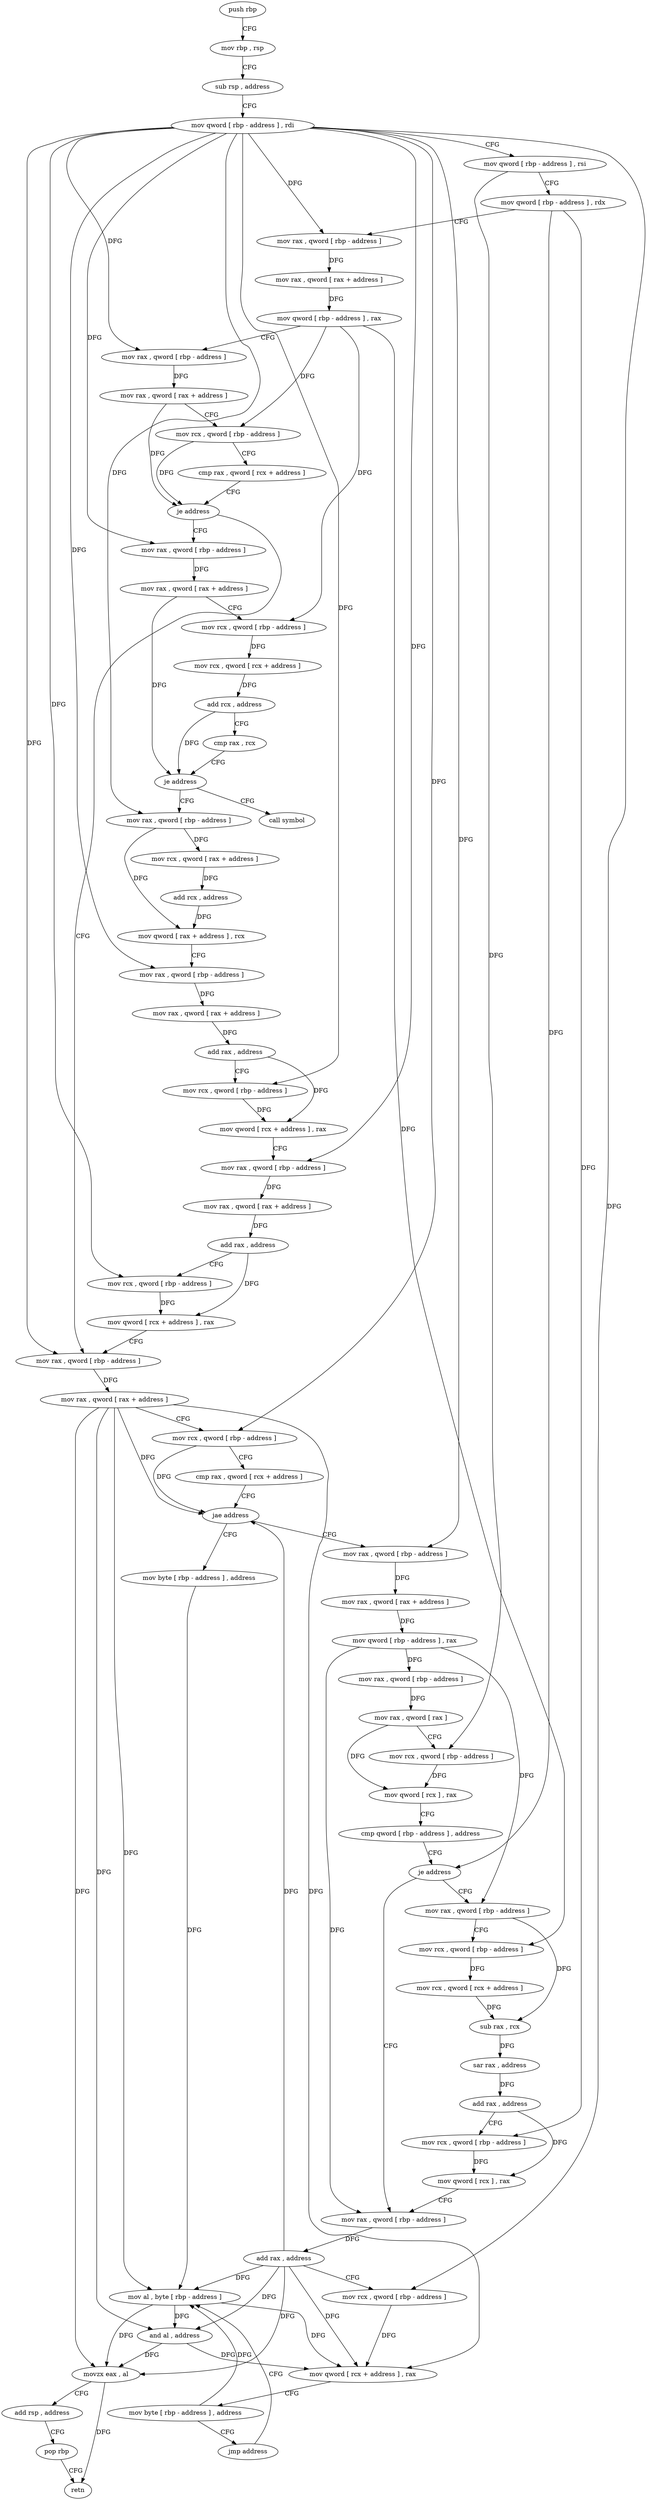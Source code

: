 digraph "func" {
"198304" [label = "push rbp" ]
"198305" [label = "mov rbp , rsp" ]
"198308" [label = "sub rsp , address" ]
"198312" [label = "mov qword [ rbp - address ] , rdi" ]
"198316" [label = "mov qword [ rbp - address ] , rsi" ]
"198320" [label = "mov qword [ rbp - address ] , rdx" ]
"198324" [label = "mov rax , qword [ rbp - address ]" ]
"198328" [label = "mov rax , qword [ rax + address ]" ]
"198332" [label = "mov qword [ rbp - address ] , rax" ]
"198336" [label = "mov rax , qword [ rbp - address ]" ]
"198340" [label = "mov rax , qword [ rax + address ]" ]
"198344" [label = "mov rcx , qword [ rbp - address ]" ]
"198348" [label = "cmp rax , qword [ rcx + address ]" ]
"198352" [label = "je address" ]
"198458" [label = "mov rax , qword [ rbp - address ]" ]
"198358" [label = "mov rax , qword [ rbp - address ]" ]
"198462" [label = "mov rax , qword [ rax + address ]" ]
"198466" [label = "mov rcx , qword [ rbp - address ]" ]
"198470" [label = "cmp rax , qword [ rcx + address ]" ]
"198474" [label = "jae address" ]
"198576" [label = "mov byte [ rbp - address ] , address" ]
"198480" [label = "mov rax , qword [ rbp - address ]" ]
"198362" [label = "mov rax , qword [ rax + address ]" ]
"198366" [label = "mov rcx , qword [ rbp - address ]" ]
"198370" [label = "mov rcx , qword [ rcx + address ]" ]
"198374" [label = "add rcx , address" ]
"198381" [label = "cmp rax , rcx" ]
"198384" [label = "je address" ]
"198395" [label = "mov rax , qword [ rbp - address ]" ]
"198390" [label = "call symbol" ]
"198580" [label = "mov al , byte [ rbp - address ]" ]
"198484" [label = "mov rax , qword [ rax + address ]" ]
"198488" [label = "mov qword [ rbp - address ] , rax" ]
"198492" [label = "mov rax , qword [ rbp - address ]" ]
"198496" [label = "mov rax , qword [ rax ]" ]
"198499" [label = "mov rcx , qword [ rbp - address ]" ]
"198503" [label = "mov qword [ rcx ] , rax" ]
"198506" [label = "cmp qword [ rbp - address ] , address" ]
"198511" [label = "je address" ]
"198549" [label = "mov rax , qword [ rbp - address ]" ]
"198517" [label = "mov rax , qword [ rbp - address ]" ]
"198399" [label = "mov rcx , qword [ rax + address ]" ]
"198403" [label = "add rcx , address" ]
"198410" [label = "mov qword [ rax + address ] , rcx" ]
"198414" [label = "mov rax , qword [ rbp - address ]" ]
"198418" [label = "mov rax , qword [ rax + address ]" ]
"198422" [label = "add rax , address" ]
"198428" [label = "mov rcx , qword [ rbp - address ]" ]
"198432" [label = "mov qword [ rcx + address ] , rax" ]
"198436" [label = "mov rax , qword [ rbp - address ]" ]
"198440" [label = "mov rax , qword [ rax + address ]" ]
"198444" [label = "add rax , address" ]
"198450" [label = "mov rcx , qword [ rbp - address ]" ]
"198454" [label = "mov qword [ rcx + address ] , rax" ]
"198553" [label = "add rax , address" ]
"198559" [label = "mov rcx , qword [ rbp - address ]" ]
"198563" [label = "mov qword [ rcx + address ] , rax" ]
"198567" [label = "mov byte [ rbp - address ] , address" ]
"198571" [label = "jmp address" ]
"198521" [label = "mov rcx , qword [ rbp - address ]" ]
"198525" [label = "mov rcx , qword [ rcx + address ]" ]
"198529" [label = "sub rax , rcx" ]
"198532" [label = "sar rax , address" ]
"198536" [label = "add rax , address" ]
"198542" [label = "mov rcx , qword [ rbp - address ]" ]
"198546" [label = "mov qword [ rcx ] , rax" ]
"198583" [label = "and al , address" ]
"198585" [label = "movzx eax , al" ]
"198588" [label = "add rsp , address" ]
"198592" [label = "pop rbp" ]
"198593" [label = "retn" ]
"198304" -> "198305" [ label = "CFG" ]
"198305" -> "198308" [ label = "CFG" ]
"198308" -> "198312" [ label = "CFG" ]
"198312" -> "198316" [ label = "CFG" ]
"198312" -> "198324" [ label = "DFG" ]
"198312" -> "198336" [ label = "DFG" ]
"198312" -> "198458" [ label = "DFG" ]
"198312" -> "198466" [ label = "DFG" ]
"198312" -> "198358" [ label = "DFG" ]
"198312" -> "198480" [ label = "DFG" ]
"198312" -> "198395" [ label = "DFG" ]
"198312" -> "198414" [ label = "DFG" ]
"198312" -> "198428" [ label = "DFG" ]
"198312" -> "198436" [ label = "DFG" ]
"198312" -> "198450" [ label = "DFG" ]
"198312" -> "198559" [ label = "DFG" ]
"198316" -> "198320" [ label = "CFG" ]
"198316" -> "198499" [ label = "DFG" ]
"198320" -> "198324" [ label = "CFG" ]
"198320" -> "198511" [ label = "DFG" ]
"198320" -> "198542" [ label = "DFG" ]
"198324" -> "198328" [ label = "DFG" ]
"198328" -> "198332" [ label = "DFG" ]
"198332" -> "198336" [ label = "CFG" ]
"198332" -> "198344" [ label = "DFG" ]
"198332" -> "198366" [ label = "DFG" ]
"198332" -> "198521" [ label = "DFG" ]
"198336" -> "198340" [ label = "DFG" ]
"198340" -> "198344" [ label = "CFG" ]
"198340" -> "198352" [ label = "DFG" ]
"198344" -> "198348" [ label = "CFG" ]
"198344" -> "198352" [ label = "DFG" ]
"198348" -> "198352" [ label = "CFG" ]
"198352" -> "198458" [ label = "CFG" ]
"198352" -> "198358" [ label = "CFG" ]
"198458" -> "198462" [ label = "DFG" ]
"198358" -> "198362" [ label = "DFG" ]
"198462" -> "198466" [ label = "CFG" ]
"198462" -> "198474" [ label = "DFG" ]
"198462" -> "198580" [ label = "DFG" ]
"198462" -> "198583" [ label = "DFG" ]
"198462" -> "198585" [ label = "DFG" ]
"198462" -> "198563" [ label = "DFG" ]
"198466" -> "198470" [ label = "CFG" ]
"198466" -> "198474" [ label = "DFG" ]
"198470" -> "198474" [ label = "CFG" ]
"198474" -> "198576" [ label = "CFG" ]
"198474" -> "198480" [ label = "CFG" ]
"198576" -> "198580" [ label = "DFG" ]
"198480" -> "198484" [ label = "DFG" ]
"198362" -> "198366" [ label = "CFG" ]
"198362" -> "198384" [ label = "DFG" ]
"198366" -> "198370" [ label = "DFG" ]
"198370" -> "198374" [ label = "DFG" ]
"198374" -> "198381" [ label = "CFG" ]
"198374" -> "198384" [ label = "DFG" ]
"198381" -> "198384" [ label = "CFG" ]
"198384" -> "198395" [ label = "CFG" ]
"198384" -> "198390" [ label = "CFG" ]
"198395" -> "198399" [ label = "DFG" ]
"198395" -> "198410" [ label = "DFG" ]
"198580" -> "198583" [ label = "DFG" ]
"198580" -> "198585" [ label = "DFG" ]
"198580" -> "198563" [ label = "DFG" ]
"198484" -> "198488" [ label = "DFG" ]
"198488" -> "198492" [ label = "DFG" ]
"198488" -> "198549" [ label = "DFG" ]
"198488" -> "198517" [ label = "DFG" ]
"198492" -> "198496" [ label = "DFG" ]
"198496" -> "198499" [ label = "CFG" ]
"198496" -> "198503" [ label = "DFG" ]
"198499" -> "198503" [ label = "DFG" ]
"198503" -> "198506" [ label = "CFG" ]
"198506" -> "198511" [ label = "CFG" ]
"198511" -> "198549" [ label = "CFG" ]
"198511" -> "198517" [ label = "CFG" ]
"198549" -> "198553" [ label = "DFG" ]
"198517" -> "198521" [ label = "CFG" ]
"198517" -> "198529" [ label = "DFG" ]
"198399" -> "198403" [ label = "DFG" ]
"198403" -> "198410" [ label = "DFG" ]
"198410" -> "198414" [ label = "CFG" ]
"198414" -> "198418" [ label = "DFG" ]
"198418" -> "198422" [ label = "DFG" ]
"198422" -> "198428" [ label = "CFG" ]
"198422" -> "198432" [ label = "DFG" ]
"198428" -> "198432" [ label = "DFG" ]
"198432" -> "198436" [ label = "CFG" ]
"198436" -> "198440" [ label = "DFG" ]
"198440" -> "198444" [ label = "DFG" ]
"198444" -> "198450" [ label = "CFG" ]
"198444" -> "198454" [ label = "DFG" ]
"198450" -> "198454" [ label = "DFG" ]
"198454" -> "198458" [ label = "CFG" ]
"198553" -> "198559" [ label = "CFG" ]
"198553" -> "198583" [ label = "DFG" ]
"198553" -> "198585" [ label = "DFG" ]
"198553" -> "198474" [ label = "DFG" ]
"198553" -> "198580" [ label = "DFG" ]
"198553" -> "198563" [ label = "DFG" ]
"198559" -> "198563" [ label = "DFG" ]
"198563" -> "198567" [ label = "CFG" ]
"198567" -> "198571" [ label = "CFG" ]
"198567" -> "198580" [ label = "DFG" ]
"198571" -> "198580" [ label = "CFG" ]
"198521" -> "198525" [ label = "DFG" ]
"198525" -> "198529" [ label = "DFG" ]
"198529" -> "198532" [ label = "DFG" ]
"198532" -> "198536" [ label = "DFG" ]
"198536" -> "198542" [ label = "CFG" ]
"198536" -> "198546" [ label = "DFG" ]
"198542" -> "198546" [ label = "DFG" ]
"198546" -> "198549" [ label = "CFG" ]
"198583" -> "198585" [ label = "DFG" ]
"198583" -> "198563" [ label = "DFG" ]
"198585" -> "198588" [ label = "CFG" ]
"198585" -> "198593" [ label = "DFG" ]
"198588" -> "198592" [ label = "CFG" ]
"198592" -> "198593" [ label = "CFG" ]
}

